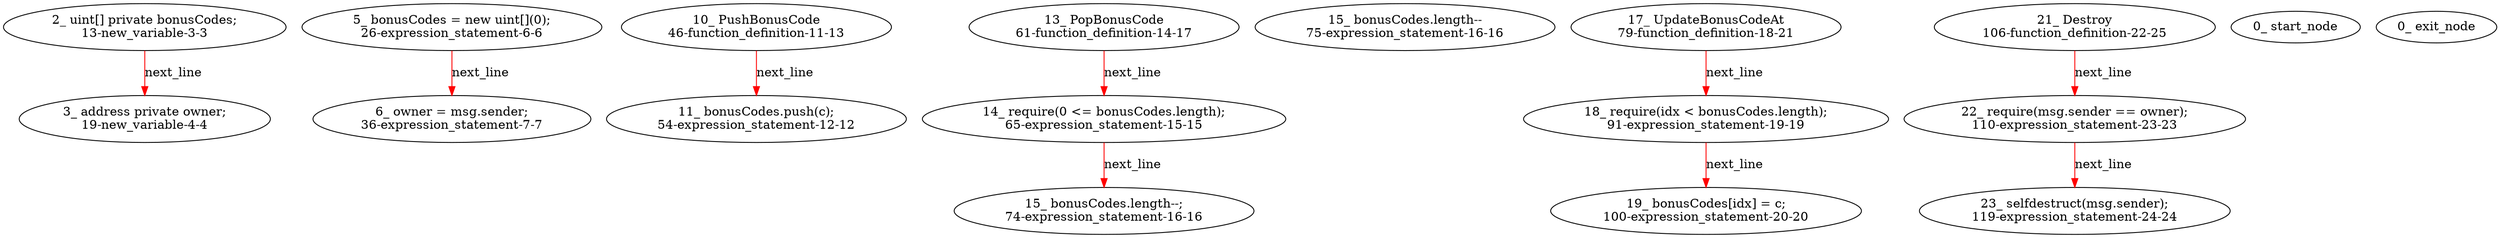 digraph  {
13 [label="2_ uint[] private bonusCodes;\n13-new_variable-3-3", type_label=new_variable];
19 [label="3_ address private owner;\n19-new_variable-4-4", type_label=new_variable];
26 [label="5_ bonusCodes = new uint[](0);\n26-expression_statement-6-6", type_label=expression_statement];
36 [label="6_ owner = msg.sender;\n36-expression_statement-7-7", type_label=expression_statement];
46 [label="10_ PushBonusCode\n46-function_definition-11-13", type_label=function_definition];
54 [label="11_ bonusCodes.push(c);\n54-expression_statement-12-12", type_label=expression_statement];
61 [label="13_ PopBonusCode\n61-function_definition-14-17", type_label=function_definition];
65 [label="14_ require(0 <= bonusCodes.length);\n65-expression_statement-15-15", type_label=expression_statement];
74 [label="15_ bonusCodes.length--;\n74-expression_statement-16-16", type_label=expression_statement];
75 [label="15_ bonusCodes.length--\n75-expression_statement-16-16", type_label=expression_statement];
79 [label="17_ UpdateBonusCodeAt\n79-function_definition-18-21", type_label=function_definition];
91 [label="18_ require(idx < bonusCodes.length);\n91-expression_statement-19-19", type_label=expression_statement];
100 [label="19_ bonusCodes[idx] = c;\n100-expression_statement-20-20", type_label=expression_statement];
106 [label="21_ Destroy\n106-function_definition-22-25", type_label=function_definition];
110 [label="22_ require(msg.sender == owner);\n110-expression_statement-23-23", type_label=expression_statement];
119 [label="23_ selfdestruct(msg.sender);\n119-expression_statement-24-24", type_label=expression_statement];
1 [label="0_ start_node", type_label=start];
2 [label="0_ exit_node", type_label=exit];
13 -> 19  [color=red, controlflow_type=next_line, edge_type=CFG_edge, key=0, label=next_line];
26 -> 36  [color=red, controlflow_type=next_line, edge_type=CFG_edge, key=0, label=next_line];
46 -> 54  [color=red, controlflow_type=next_line, edge_type=CFG_edge, key=0, label=next_line];
61 -> 65  [color=red, controlflow_type=next_line, edge_type=CFG_edge, key=0, label=next_line];
65 -> 74  [color=red, controlflow_type=next_line, edge_type=CFG_edge, key=0, label=next_line];
79 -> 91  [color=red, controlflow_type=next_line, edge_type=CFG_edge, key=0, label=next_line];
91 -> 100  [color=red, controlflow_type=next_line, edge_type=CFG_edge, key=0, label=next_line];
106 -> 110  [color=red, controlflow_type=next_line, edge_type=CFG_edge, key=0, label=next_line];
110 -> 119  [color=red, controlflow_type=next_line, edge_type=CFG_edge, key=0, label=next_line];
}
